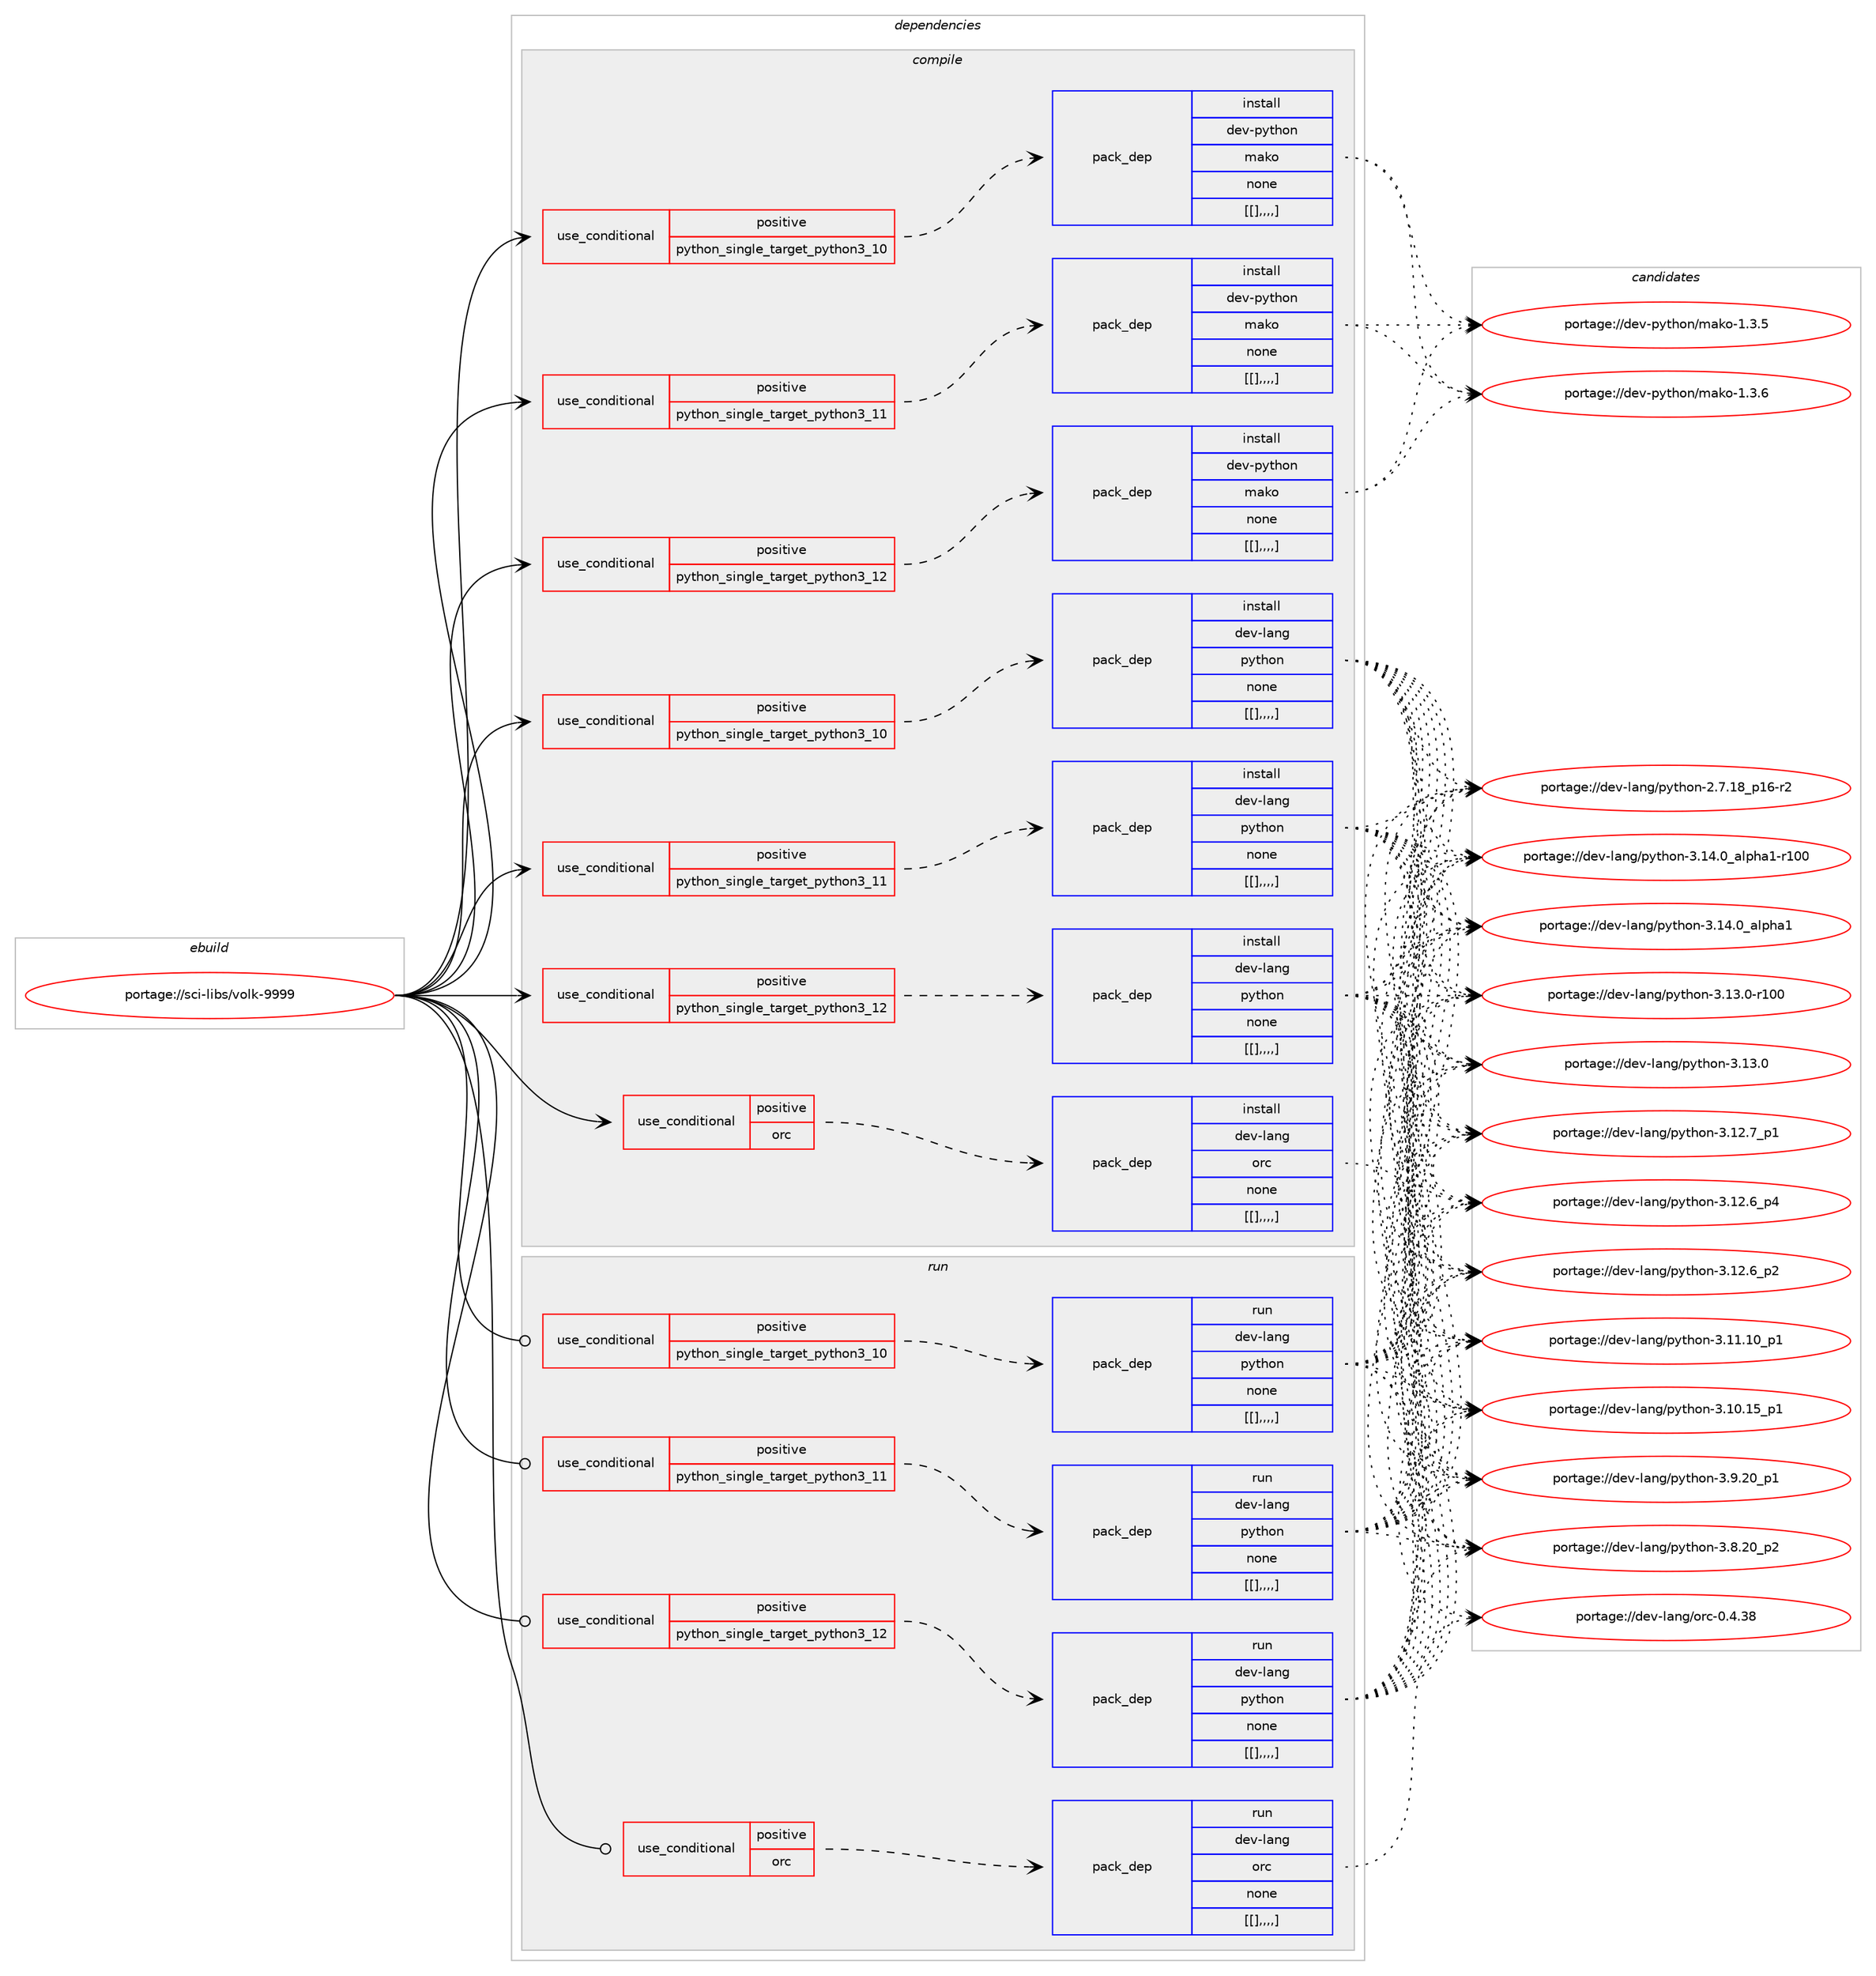 digraph prolog {

# *************
# Graph options
# *************

newrank=true;
concentrate=true;
compound=true;
graph [rankdir=LR,fontname=Helvetica,fontsize=10,ranksep=1.5];#, ranksep=2.5, nodesep=0.2];
edge  [arrowhead=vee];
node  [fontname=Helvetica,fontsize=10];

# **********
# The ebuild
# **********

subgraph cluster_leftcol {
color=gray;
label=<<i>ebuild</i>>;
id [label="portage://sci-libs/volk-9999", color=red, width=4, href="../sci-libs/volk-9999.svg"];
}

# ****************
# The dependencies
# ****************

subgraph cluster_midcol {
color=gray;
label=<<i>dependencies</i>>;
subgraph cluster_compile {
fillcolor="#eeeeee";
style=filled;
label=<<i>compile</i>>;
subgraph cond113931 {
dependency428782 [label=<<TABLE BORDER="0" CELLBORDER="1" CELLSPACING="0" CELLPADDING="4"><TR><TD ROWSPAN="3" CELLPADDING="10">use_conditional</TD></TR><TR><TD>positive</TD></TR><TR><TD>orc</TD></TR></TABLE>>, shape=none, color=red];
subgraph pack311707 {
dependency428798 [label=<<TABLE BORDER="0" CELLBORDER="1" CELLSPACING="0" CELLPADDING="4" WIDTH="220"><TR><TD ROWSPAN="6" CELLPADDING="30">pack_dep</TD></TR><TR><TD WIDTH="110">install</TD></TR><TR><TD>dev-lang</TD></TR><TR><TD>orc</TD></TR><TR><TD>none</TD></TR><TR><TD>[[],,,,]</TD></TR></TABLE>>, shape=none, color=blue];
}
dependency428782:e -> dependency428798:w [weight=20,style="dashed",arrowhead="vee"];
}
id:e -> dependency428782:w [weight=20,style="solid",arrowhead="vee"];
subgraph cond113955 {
dependency428801 [label=<<TABLE BORDER="0" CELLBORDER="1" CELLSPACING="0" CELLPADDING="4"><TR><TD ROWSPAN="3" CELLPADDING="10">use_conditional</TD></TR><TR><TD>positive</TD></TR><TR><TD>python_single_target_python3_10</TD></TR></TABLE>>, shape=none, color=red];
subgraph pack311712 {
dependency428821 [label=<<TABLE BORDER="0" CELLBORDER="1" CELLSPACING="0" CELLPADDING="4" WIDTH="220"><TR><TD ROWSPAN="6" CELLPADDING="30">pack_dep</TD></TR><TR><TD WIDTH="110">install</TD></TR><TR><TD>dev-lang</TD></TR><TR><TD>python</TD></TR><TR><TD>none</TD></TR><TR><TD>[[],,,,]</TD></TR></TABLE>>, shape=none, color=blue];
}
dependency428801:e -> dependency428821:w [weight=20,style="dashed",arrowhead="vee"];
}
id:e -> dependency428801:w [weight=20,style="solid",arrowhead="vee"];
subgraph cond113962 {
dependency428841 [label=<<TABLE BORDER="0" CELLBORDER="1" CELLSPACING="0" CELLPADDING="4"><TR><TD ROWSPAN="3" CELLPADDING="10">use_conditional</TD></TR><TR><TD>positive</TD></TR><TR><TD>python_single_target_python3_10</TD></TR></TABLE>>, shape=none, color=red];
subgraph pack311735 {
dependency428889 [label=<<TABLE BORDER="0" CELLBORDER="1" CELLSPACING="0" CELLPADDING="4" WIDTH="220"><TR><TD ROWSPAN="6" CELLPADDING="30">pack_dep</TD></TR><TR><TD WIDTH="110">install</TD></TR><TR><TD>dev-python</TD></TR><TR><TD>mako</TD></TR><TR><TD>none</TD></TR><TR><TD>[[],,,,]</TD></TR></TABLE>>, shape=none, color=blue];
}
dependency428841:e -> dependency428889:w [weight=20,style="dashed",arrowhead="vee"];
}
id:e -> dependency428841:w [weight=20,style="solid",arrowhead="vee"];
subgraph cond113985 {
dependency428911 [label=<<TABLE BORDER="0" CELLBORDER="1" CELLSPACING="0" CELLPADDING="4"><TR><TD ROWSPAN="3" CELLPADDING="10">use_conditional</TD></TR><TR><TD>positive</TD></TR><TR><TD>python_single_target_python3_11</TD></TR></TABLE>>, shape=none, color=red];
subgraph pack311787 {
dependency428913 [label=<<TABLE BORDER="0" CELLBORDER="1" CELLSPACING="0" CELLPADDING="4" WIDTH="220"><TR><TD ROWSPAN="6" CELLPADDING="30">pack_dep</TD></TR><TR><TD WIDTH="110">install</TD></TR><TR><TD>dev-lang</TD></TR><TR><TD>python</TD></TR><TR><TD>none</TD></TR><TR><TD>[[],,,,]</TD></TR></TABLE>>, shape=none, color=blue];
}
dependency428911:e -> dependency428913:w [weight=20,style="dashed",arrowhead="vee"];
}
id:e -> dependency428911:w [weight=20,style="solid",arrowhead="vee"];
subgraph cond113990 {
dependency428941 [label=<<TABLE BORDER="0" CELLBORDER="1" CELLSPACING="0" CELLPADDING="4"><TR><TD ROWSPAN="3" CELLPADDING="10">use_conditional</TD></TR><TR><TD>positive</TD></TR><TR><TD>python_single_target_python3_11</TD></TR></TABLE>>, shape=none, color=red];
subgraph pack311805 {
dependency428955 [label=<<TABLE BORDER="0" CELLBORDER="1" CELLSPACING="0" CELLPADDING="4" WIDTH="220"><TR><TD ROWSPAN="6" CELLPADDING="30">pack_dep</TD></TR><TR><TD WIDTH="110">install</TD></TR><TR><TD>dev-python</TD></TR><TR><TD>mako</TD></TR><TR><TD>none</TD></TR><TR><TD>[[],,,,]</TD></TR></TABLE>>, shape=none, color=blue];
}
dependency428941:e -> dependency428955:w [weight=20,style="dashed",arrowhead="vee"];
}
id:e -> dependency428941:w [weight=20,style="solid",arrowhead="vee"];
subgraph cond114009 {
dependency428959 [label=<<TABLE BORDER="0" CELLBORDER="1" CELLSPACING="0" CELLPADDING="4"><TR><TD ROWSPAN="3" CELLPADDING="10">use_conditional</TD></TR><TR><TD>positive</TD></TR><TR><TD>python_single_target_python3_12</TD></TR></TABLE>>, shape=none, color=red];
subgraph pack311818 {
dependency428980 [label=<<TABLE BORDER="0" CELLBORDER="1" CELLSPACING="0" CELLPADDING="4" WIDTH="220"><TR><TD ROWSPAN="6" CELLPADDING="30">pack_dep</TD></TR><TR><TD WIDTH="110">install</TD></TR><TR><TD>dev-lang</TD></TR><TR><TD>python</TD></TR><TR><TD>none</TD></TR><TR><TD>[[],,,,]</TD></TR></TABLE>>, shape=none, color=blue];
}
dependency428959:e -> dependency428980:w [weight=20,style="dashed",arrowhead="vee"];
}
id:e -> dependency428959:w [weight=20,style="solid",arrowhead="vee"];
subgraph cond114027 {
dependency429031 [label=<<TABLE BORDER="0" CELLBORDER="1" CELLSPACING="0" CELLPADDING="4"><TR><TD ROWSPAN="3" CELLPADDING="10">use_conditional</TD></TR><TR><TD>positive</TD></TR><TR><TD>python_single_target_python3_12</TD></TR></TABLE>>, shape=none, color=red];
subgraph pack311861 {
dependency429032 [label=<<TABLE BORDER="0" CELLBORDER="1" CELLSPACING="0" CELLPADDING="4" WIDTH="220"><TR><TD ROWSPAN="6" CELLPADDING="30">pack_dep</TD></TR><TR><TD WIDTH="110">install</TD></TR><TR><TD>dev-python</TD></TR><TR><TD>mako</TD></TR><TR><TD>none</TD></TR><TR><TD>[[],,,,]</TD></TR></TABLE>>, shape=none, color=blue];
}
dependency429031:e -> dependency429032:w [weight=20,style="dashed",arrowhead="vee"];
}
id:e -> dependency429031:w [weight=20,style="solid",arrowhead="vee"];
}
subgraph cluster_compileandrun {
fillcolor="#eeeeee";
style=filled;
label=<<i>compile and run</i>>;
}
subgraph cluster_run {
fillcolor="#eeeeee";
style=filled;
label=<<i>run</i>>;
subgraph cond114029 {
dependency429035 [label=<<TABLE BORDER="0" CELLBORDER="1" CELLSPACING="0" CELLPADDING="4"><TR><TD ROWSPAN="3" CELLPADDING="10">use_conditional</TD></TR><TR><TD>positive</TD></TR><TR><TD>orc</TD></TR></TABLE>>, shape=none, color=red];
subgraph pack311864 {
dependency429049 [label=<<TABLE BORDER="0" CELLBORDER="1" CELLSPACING="0" CELLPADDING="4" WIDTH="220"><TR><TD ROWSPAN="6" CELLPADDING="30">pack_dep</TD></TR><TR><TD WIDTH="110">run</TD></TR><TR><TD>dev-lang</TD></TR><TR><TD>orc</TD></TR><TR><TD>none</TD></TR><TR><TD>[[],,,,]</TD></TR></TABLE>>, shape=none, color=blue];
}
dependency429035:e -> dependency429049:w [weight=20,style="dashed",arrowhead="vee"];
}
id:e -> dependency429035:w [weight=20,style="solid",arrowhead="odot"];
subgraph cond114049 {
dependency429108 [label=<<TABLE BORDER="0" CELLBORDER="1" CELLSPACING="0" CELLPADDING="4"><TR><TD ROWSPAN="3" CELLPADDING="10">use_conditional</TD></TR><TR><TD>positive</TD></TR><TR><TD>python_single_target_python3_10</TD></TR></TABLE>>, shape=none, color=red];
subgraph pack311930 {
dependency429139 [label=<<TABLE BORDER="0" CELLBORDER="1" CELLSPACING="0" CELLPADDING="4" WIDTH="220"><TR><TD ROWSPAN="6" CELLPADDING="30">pack_dep</TD></TR><TR><TD WIDTH="110">run</TD></TR><TR><TD>dev-lang</TD></TR><TR><TD>python</TD></TR><TR><TD>none</TD></TR><TR><TD>[[],,,,]</TD></TR></TABLE>>, shape=none, color=blue];
}
dependency429108:e -> dependency429139:w [weight=20,style="dashed",arrowhead="vee"];
}
id:e -> dependency429108:w [weight=20,style="solid",arrowhead="odot"];
subgraph cond114073 {
dependency429159 [label=<<TABLE BORDER="0" CELLBORDER="1" CELLSPACING="0" CELLPADDING="4"><TR><TD ROWSPAN="3" CELLPADDING="10">use_conditional</TD></TR><TR><TD>positive</TD></TR><TR><TD>python_single_target_python3_11</TD></TR></TABLE>>, shape=none, color=red];
subgraph pack311979 {
dependency429227 [label=<<TABLE BORDER="0" CELLBORDER="1" CELLSPACING="0" CELLPADDING="4" WIDTH="220"><TR><TD ROWSPAN="6" CELLPADDING="30">pack_dep</TD></TR><TR><TD WIDTH="110">run</TD></TR><TR><TD>dev-lang</TD></TR><TR><TD>python</TD></TR><TR><TD>none</TD></TR><TR><TD>[[],,,,]</TD></TR></TABLE>>, shape=none, color=blue];
}
dependency429159:e -> dependency429227:w [weight=20,style="dashed",arrowhead="vee"];
}
id:e -> dependency429159:w [weight=20,style="solid",arrowhead="odot"];
subgraph cond114094 {
dependency429247 [label=<<TABLE BORDER="0" CELLBORDER="1" CELLSPACING="0" CELLPADDING="4"><TR><TD ROWSPAN="3" CELLPADDING="10">use_conditional</TD></TR><TR><TD>positive</TD></TR><TR><TD>python_single_target_python3_12</TD></TR></TABLE>>, shape=none, color=red];
subgraph pack312005 {
dependency429250 [label=<<TABLE BORDER="0" CELLBORDER="1" CELLSPACING="0" CELLPADDING="4" WIDTH="220"><TR><TD ROWSPAN="6" CELLPADDING="30">pack_dep</TD></TR><TR><TD WIDTH="110">run</TD></TR><TR><TD>dev-lang</TD></TR><TR><TD>python</TD></TR><TR><TD>none</TD></TR><TR><TD>[[],,,,]</TD></TR></TABLE>>, shape=none, color=blue];
}
dependency429247:e -> dependency429250:w [weight=20,style="dashed",arrowhead="vee"];
}
id:e -> dependency429247:w [weight=20,style="solid",arrowhead="odot"];
}
}

# **************
# The candidates
# **************

subgraph cluster_choices {
rank=same;
color=gray;
label=<<i>candidates</i>>;

subgraph choice310635 {
color=black;
nodesep=1;
choice1001011184510897110103471111149945484652465156 [label="portage://dev-lang/orc-0.4.38", color=red, width=4,href="../dev-lang/orc-0.4.38.svg"];
dependency428798:e -> choice1001011184510897110103471111149945484652465156:w [style=dotted,weight="100"];
}
subgraph choice310638 {
color=black;
nodesep=1;
choice100101118451089711010347112121116104111110455146495246489597108112104974945114494848 [label="portage://dev-lang/python-3.14.0_alpha1-r100", color=red, width=4,href="../dev-lang/python-3.14.0_alpha1-r100.svg"];
choice1001011184510897110103471121211161041111104551464952464895971081121049749 [label="portage://dev-lang/python-3.14.0_alpha1", color=red, width=4,href="../dev-lang/python-3.14.0_alpha1.svg"];
choice1001011184510897110103471121211161041111104551464951464845114494848 [label="portage://dev-lang/python-3.13.0-r100", color=red, width=4,href="../dev-lang/python-3.13.0-r100.svg"];
choice10010111845108971101034711212111610411111045514649514648 [label="portage://dev-lang/python-3.13.0", color=red, width=4,href="../dev-lang/python-3.13.0.svg"];
choice100101118451089711010347112121116104111110455146495046559511249 [label="portage://dev-lang/python-3.12.7_p1", color=red, width=4,href="../dev-lang/python-3.12.7_p1.svg"];
choice100101118451089711010347112121116104111110455146495046549511252 [label="portage://dev-lang/python-3.12.6_p4", color=red, width=4,href="../dev-lang/python-3.12.6_p4.svg"];
choice100101118451089711010347112121116104111110455146495046549511250 [label="portage://dev-lang/python-3.12.6_p2", color=red, width=4,href="../dev-lang/python-3.12.6_p2.svg"];
choice10010111845108971101034711212111610411111045514649494649489511249 [label="portage://dev-lang/python-3.11.10_p1", color=red, width=4,href="../dev-lang/python-3.11.10_p1.svg"];
choice10010111845108971101034711212111610411111045514649484649539511249 [label="portage://dev-lang/python-3.10.15_p1", color=red, width=4,href="../dev-lang/python-3.10.15_p1.svg"];
choice100101118451089711010347112121116104111110455146574650489511249 [label="portage://dev-lang/python-3.9.20_p1", color=red, width=4,href="../dev-lang/python-3.9.20_p1.svg"];
choice100101118451089711010347112121116104111110455146564650489511250 [label="portage://dev-lang/python-3.8.20_p2", color=red, width=4,href="../dev-lang/python-3.8.20_p2.svg"];
choice100101118451089711010347112121116104111110455046554649569511249544511450 [label="portage://dev-lang/python-2.7.18_p16-r2", color=red, width=4,href="../dev-lang/python-2.7.18_p16-r2.svg"];
dependency428821:e -> choice100101118451089711010347112121116104111110455146495246489597108112104974945114494848:w [style=dotted,weight="100"];
dependency428821:e -> choice1001011184510897110103471121211161041111104551464952464895971081121049749:w [style=dotted,weight="100"];
dependency428821:e -> choice1001011184510897110103471121211161041111104551464951464845114494848:w [style=dotted,weight="100"];
dependency428821:e -> choice10010111845108971101034711212111610411111045514649514648:w [style=dotted,weight="100"];
dependency428821:e -> choice100101118451089711010347112121116104111110455146495046559511249:w [style=dotted,weight="100"];
dependency428821:e -> choice100101118451089711010347112121116104111110455146495046549511252:w [style=dotted,weight="100"];
dependency428821:e -> choice100101118451089711010347112121116104111110455146495046549511250:w [style=dotted,weight="100"];
dependency428821:e -> choice10010111845108971101034711212111610411111045514649494649489511249:w [style=dotted,weight="100"];
dependency428821:e -> choice10010111845108971101034711212111610411111045514649484649539511249:w [style=dotted,weight="100"];
dependency428821:e -> choice100101118451089711010347112121116104111110455146574650489511249:w [style=dotted,weight="100"];
dependency428821:e -> choice100101118451089711010347112121116104111110455146564650489511250:w [style=dotted,weight="100"];
dependency428821:e -> choice100101118451089711010347112121116104111110455046554649569511249544511450:w [style=dotted,weight="100"];
}
subgraph choice310665 {
color=black;
nodesep=1;
choice100101118451121211161041111104710997107111454946514654 [label="portage://dev-python/mako-1.3.6", color=red, width=4,href="../dev-python/mako-1.3.6.svg"];
choice100101118451121211161041111104710997107111454946514653 [label="portage://dev-python/mako-1.3.5", color=red, width=4,href="../dev-python/mako-1.3.5.svg"];
dependency428889:e -> choice100101118451121211161041111104710997107111454946514654:w [style=dotted,weight="100"];
dependency428889:e -> choice100101118451121211161041111104710997107111454946514653:w [style=dotted,weight="100"];
}
subgraph choice310691 {
color=black;
nodesep=1;
choice100101118451089711010347112121116104111110455146495246489597108112104974945114494848 [label="portage://dev-lang/python-3.14.0_alpha1-r100", color=red, width=4,href="../dev-lang/python-3.14.0_alpha1-r100.svg"];
choice1001011184510897110103471121211161041111104551464952464895971081121049749 [label="portage://dev-lang/python-3.14.0_alpha1", color=red, width=4,href="../dev-lang/python-3.14.0_alpha1.svg"];
choice1001011184510897110103471121211161041111104551464951464845114494848 [label="portage://dev-lang/python-3.13.0-r100", color=red, width=4,href="../dev-lang/python-3.13.0-r100.svg"];
choice10010111845108971101034711212111610411111045514649514648 [label="portage://dev-lang/python-3.13.0", color=red, width=4,href="../dev-lang/python-3.13.0.svg"];
choice100101118451089711010347112121116104111110455146495046559511249 [label="portage://dev-lang/python-3.12.7_p1", color=red, width=4,href="../dev-lang/python-3.12.7_p1.svg"];
choice100101118451089711010347112121116104111110455146495046549511252 [label="portage://dev-lang/python-3.12.6_p4", color=red, width=4,href="../dev-lang/python-3.12.6_p4.svg"];
choice100101118451089711010347112121116104111110455146495046549511250 [label="portage://dev-lang/python-3.12.6_p2", color=red, width=4,href="../dev-lang/python-3.12.6_p2.svg"];
choice10010111845108971101034711212111610411111045514649494649489511249 [label="portage://dev-lang/python-3.11.10_p1", color=red, width=4,href="../dev-lang/python-3.11.10_p1.svg"];
choice10010111845108971101034711212111610411111045514649484649539511249 [label="portage://dev-lang/python-3.10.15_p1", color=red, width=4,href="../dev-lang/python-3.10.15_p1.svg"];
choice100101118451089711010347112121116104111110455146574650489511249 [label="portage://dev-lang/python-3.9.20_p1", color=red, width=4,href="../dev-lang/python-3.9.20_p1.svg"];
choice100101118451089711010347112121116104111110455146564650489511250 [label="portage://dev-lang/python-3.8.20_p2", color=red, width=4,href="../dev-lang/python-3.8.20_p2.svg"];
choice100101118451089711010347112121116104111110455046554649569511249544511450 [label="portage://dev-lang/python-2.7.18_p16-r2", color=red, width=4,href="../dev-lang/python-2.7.18_p16-r2.svg"];
dependency428913:e -> choice100101118451089711010347112121116104111110455146495246489597108112104974945114494848:w [style=dotted,weight="100"];
dependency428913:e -> choice1001011184510897110103471121211161041111104551464952464895971081121049749:w [style=dotted,weight="100"];
dependency428913:e -> choice1001011184510897110103471121211161041111104551464951464845114494848:w [style=dotted,weight="100"];
dependency428913:e -> choice10010111845108971101034711212111610411111045514649514648:w [style=dotted,weight="100"];
dependency428913:e -> choice100101118451089711010347112121116104111110455146495046559511249:w [style=dotted,weight="100"];
dependency428913:e -> choice100101118451089711010347112121116104111110455146495046549511252:w [style=dotted,weight="100"];
dependency428913:e -> choice100101118451089711010347112121116104111110455146495046549511250:w [style=dotted,weight="100"];
dependency428913:e -> choice10010111845108971101034711212111610411111045514649494649489511249:w [style=dotted,weight="100"];
dependency428913:e -> choice10010111845108971101034711212111610411111045514649484649539511249:w [style=dotted,weight="100"];
dependency428913:e -> choice100101118451089711010347112121116104111110455146574650489511249:w [style=dotted,weight="100"];
dependency428913:e -> choice100101118451089711010347112121116104111110455146564650489511250:w [style=dotted,weight="100"];
dependency428913:e -> choice100101118451089711010347112121116104111110455046554649569511249544511450:w [style=dotted,weight="100"];
}
subgraph choice310715 {
color=black;
nodesep=1;
choice100101118451121211161041111104710997107111454946514654 [label="portage://dev-python/mako-1.3.6", color=red, width=4,href="../dev-python/mako-1.3.6.svg"];
choice100101118451121211161041111104710997107111454946514653 [label="portage://dev-python/mako-1.3.5", color=red, width=4,href="../dev-python/mako-1.3.5.svg"];
dependency428955:e -> choice100101118451121211161041111104710997107111454946514654:w [style=dotted,weight="100"];
dependency428955:e -> choice100101118451121211161041111104710997107111454946514653:w [style=dotted,weight="100"];
}
subgraph choice310722 {
color=black;
nodesep=1;
choice100101118451089711010347112121116104111110455146495246489597108112104974945114494848 [label="portage://dev-lang/python-3.14.0_alpha1-r100", color=red, width=4,href="../dev-lang/python-3.14.0_alpha1-r100.svg"];
choice1001011184510897110103471121211161041111104551464952464895971081121049749 [label="portage://dev-lang/python-3.14.0_alpha1", color=red, width=4,href="../dev-lang/python-3.14.0_alpha1.svg"];
choice1001011184510897110103471121211161041111104551464951464845114494848 [label="portage://dev-lang/python-3.13.0-r100", color=red, width=4,href="../dev-lang/python-3.13.0-r100.svg"];
choice10010111845108971101034711212111610411111045514649514648 [label="portage://dev-lang/python-3.13.0", color=red, width=4,href="../dev-lang/python-3.13.0.svg"];
choice100101118451089711010347112121116104111110455146495046559511249 [label="portage://dev-lang/python-3.12.7_p1", color=red, width=4,href="../dev-lang/python-3.12.7_p1.svg"];
choice100101118451089711010347112121116104111110455146495046549511252 [label="portage://dev-lang/python-3.12.6_p4", color=red, width=4,href="../dev-lang/python-3.12.6_p4.svg"];
choice100101118451089711010347112121116104111110455146495046549511250 [label="portage://dev-lang/python-3.12.6_p2", color=red, width=4,href="../dev-lang/python-3.12.6_p2.svg"];
choice10010111845108971101034711212111610411111045514649494649489511249 [label="portage://dev-lang/python-3.11.10_p1", color=red, width=4,href="../dev-lang/python-3.11.10_p1.svg"];
choice10010111845108971101034711212111610411111045514649484649539511249 [label="portage://dev-lang/python-3.10.15_p1", color=red, width=4,href="../dev-lang/python-3.10.15_p1.svg"];
choice100101118451089711010347112121116104111110455146574650489511249 [label="portage://dev-lang/python-3.9.20_p1", color=red, width=4,href="../dev-lang/python-3.9.20_p1.svg"];
choice100101118451089711010347112121116104111110455146564650489511250 [label="portage://dev-lang/python-3.8.20_p2", color=red, width=4,href="../dev-lang/python-3.8.20_p2.svg"];
choice100101118451089711010347112121116104111110455046554649569511249544511450 [label="portage://dev-lang/python-2.7.18_p16-r2", color=red, width=4,href="../dev-lang/python-2.7.18_p16-r2.svg"];
dependency428980:e -> choice100101118451089711010347112121116104111110455146495246489597108112104974945114494848:w [style=dotted,weight="100"];
dependency428980:e -> choice1001011184510897110103471121211161041111104551464952464895971081121049749:w [style=dotted,weight="100"];
dependency428980:e -> choice1001011184510897110103471121211161041111104551464951464845114494848:w [style=dotted,weight="100"];
dependency428980:e -> choice10010111845108971101034711212111610411111045514649514648:w [style=dotted,weight="100"];
dependency428980:e -> choice100101118451089711010347112121116104111110455146495046559511249:w [style=dotted,weight="100"];
dependency428980:e -> choice100101118451089711010347112121116104111110455146495046549511252:w [style=dotted,weight="100"];
dependency428980:e -> choice100101118451089711010347112121116104111110455146495046549511250:w [style=dotted,weight="100"];
dependency428980:e -> choice10010111845108971101034711212111610411111045514649494649489511249:w [style=dotted,weight="100"];
dependency428980:e -> choice10010111845108971101034711212111610411111045514649484649539511249:w [style=dotted,weight="100"];
dependency428980:e -> choice100101118451089711010347112121116104111110455146574650489511249:w [style=dotted,weight="100"];
dependency428980:e -> choice100101118451089711010347112121116104111110455146564650489511250:w [style=dotted,weight="100"];
dependency428980:e -> choice100101118451089711010347112121116104111110455046554649569511249544511450:w [style=dotted,weight="100"];
}
subgraph choice310798 {
color=black;
nodesep=1;
choice100101118451121211161041111104710997107111454946514654 [label="portage://dev-python/mako-1.3.6", color=red, width=4,href="../dev-python/mako-1.3.6.svg"];
choice100101118451121211161041111104710997107111454946514653 [label="portage://dev-python/mako-1.3.5", color=red, width=4,href="../dev-python/mako-1.3.5.svg"];
dependency429032:e -> choice100101118451121211161041111104710997107111454946514654:w [style=dotted,weight="100"];
dependency429032:e -> choice100101118451121211161041111104710997107111454946514653:w [style=dotted,weight="100"];
}
subgraph choice310803 {
color=black;
nodesep=1;
choice1001011184510897110103471111149945484652465156 [label="portage://dev-lang/orc-0.4.38", color=red, width=4,href="../dev-lang/orc-0.4.38.svg"];
dependency429049:e -> choice1001011184510897110103471111149945484652465156:w [style=dotted,weight="100"];
}
subgraph choice310837 {
color=black;
nodesep=1;
choice100101118451089711010347112121116104111110455146495246489597108112104974945114494848 [label="portage://dev-lang/python-3.14.0_alpha1-r100", color=red, width=4,href="../dev-lang/python-3.14.0_alpha1-r100.svg"];
choice1001011184510897110103471121211161041111104551464952464895971081121049749 [label="portage://dev-lang/python-3.14.0_alpha1", color=red, width=4,href="../dev-lang/python-3.14.0_alpha1.svg"];
choice1001011184510897110103471121211161041111104551464951464845114494848 [label="portage://dev-lang/python-3.13.0-r100", color=red, width=4,href="../dev-lang/python-3.13.0-r100.svg"];
choice10010111845108971101034711212111610411111045514649514648 [label="portage://dev-lang/python-3.13.0", color=red, width=4,href="../dev-lang/python-3.13.0.svg"];
choice100101118451089711010347112121116104111110455146495046559511249 [label="portage://dev-lang/python-3.12.7_p1", color=red, width=4,href="../dev-lang/python-3.12.7_p1.svg"];
choice100101118451089711010347112121116104111110455146495046549511252 [label="portage://dev-lang/python-3.12.6_p4", color=red, width=4,href="../dev-lang/python-3.12.6_p4.svg"];
choice100101118451089711010347112121116104111110455146495046549511250 [label="portage://dev-lang/python-3.12.6_p2", color=red, width=4,href="../dev-lang/python-3.12.6_p2.svg"];
choice10010111845108971101034711212111610411111045514649494649489511249 [label="portage://dev-lang/python-3.11.10_p1", color=red, width=4,href="../dev-lang/python-3.11.10_p1.svg"];
choice10010111845108971101034711212111610411111045514649484649539511249 [label="portage://dev-lang/python-3.10.15_p1", color=red, width=4,href="../dev-lang/python-3.10.15_p1.svg"];
choice100101118451089711010347112121116104111110455146574650489511249 [label="portage://dev-lang/python-3.9.20_p1", color=red, width=4,href="../dev-lang/python-3.9.20_p1.svg"];
choice100101118451089711010347112121116104111110455146564650489511250 [label="portage://dev-lang/python-3.8.20_p2", color=red, width=4,href="../dev-lang/python-3.8.20_p2.svg"];
choice100101118451089711010347112121116104111110455046554649569511249544511450 [label="portage://dev-lang/python-2.7.18_p16-r2", color=red, width=4,href="../dev-lang/python-2.7.18_p16-r2.svg"];
dependency429139:e -> choice100101118451089711010347112121116104111110455146495246489597108112104974945114494848:w [style=dotted,weight="100"];
dependency429139:e -> choice1001011184510897110103471121211161041111104551464952464895971081121049749:w [style=dotted,weight="100"];
dependency429139:e -> choice1001011184510897110103471121211161041111104551464951464845114494848:w [style=dotted,weight="100"];
dependency429139:e -> choice10010111845108971101034711212111610411111045514649514648:w [style=dotted,weight="100"];
dependency429139:e -> choice100101118451089711010347112121116104111110455146495046559511249:w [style=dotted,weight="100"];
dependency429139:e -> choice100101118451089711010347112121116104111110455146495046549511252:w [style=dotted,weight="100"];
dependency429139:e -> choice100101118451089711010347112121116104111110455146495046549511250:w [style=dotted,weight="100"];
dependency429139:e -> choice10010111845108971101034711212111610411111045514649494649489511249:w [style=dotted,weight="100"];
dependency429139:e -> choice10010111845108971101034711212111610411111045514649484649539511249:w [style=dotted,weight="100"];
dependency429139:e -> choice100101118451089711010347112121116104111110455146574650489511249:w [style=dotted,weight="100"];
dependency429139:e -> choice100101118451089711010347112121116104111110455146564650489511250:w [style=dotted,weight="100"];
dependency429139:e -> choice100101118451089711010347112121116104111110455046554649569511249544511450:w [style=dotted,weight="100"];
}
subgraph choice310903 {
color=black;
nodesep=1;
choice100101118451089711010347112121116104111110455146495246489597108112104974945114494848 [label="portage://dev-lang/python-3.14.0_alpha1-r100", color=red, width=4,href="../dev-lang/python-3.14.0_alpha1-r100.svg"];
choice1001011184510897110103471121211161041111104551464952464895971081121049749 [label="portage://dev-lang/python-3.14.0_alpha1", color=red, width=4,href="../dev-lang/python-3.14.0_alpha1.svg"];
choice1001011184510897110103471121211161041111104551464951464845114494848 [label="portage://dev-lang/python-3.13.0-r100", color=red, width=4,href="../dev-lang/python-3.13.0-r100.svg"];
choice10010111845108971101034711212111610411111045514649514648 [label="portage://dev-lang/python-3.13.0", color=red, width=4,href="../dev-lang/python-3.13.0.svg"];
choice100101118451089711010347112121116104111110455146495046559511249 [label="portage://dev-lang/python-3.12.7_p1", color=red, width=4,href="../dev-lang/python-3.12.7_p1.svg"];
choice100101118451089711010347112121116104111110455146495046549511252 [label="portage://dev-lang/python-3.12.6_p4", color=red, width=4,href="../dev-lang/python-3.12.6_p4.svg"];
choice100101118451089711010347112121116104111110455146495046549511250 [label="portage://dev-lang/python-3.12.6_p2", color=red, width=4,href="../dev-lang/python-3.12.6_p2.svg"];
choice10010111845108971101034711212111610411111045514649494649489511249 [label="portage://dev-lang/python-3.11.10_p1", color=red, width=4,href="../dev-lang/python-3.11.10_p1.svg"];
choice10010111845108971101034711212111610411111045514649484649539511249 [label="portage://dev-lang/python-3.10.15_p1", color=red, width=4,href="../dev-lang/python-3.10.15_p1.svg"];
choice100101118451089711010347112121116104111110455146574650489511249 [label="portage://dev-lang/python-3.9.20_p1", color=red, width=4,href="../dev-lang/python-3.9.20_p1.svg"];
choice100101118451089711010347112121116104111110455146564650489511250 [label="portage://dev-lang/python-3.8.20_p2", color=red, width=4,href="../dev-lang/python-3.8.20_p2.svg"];
choice100101118451089711010347112121116104111110455046554649569511249544511450 [label="portage://dev-lang/python-2.7.18_p16-r2", color=red, width=4,href="../dev-lang/python-2.7.18_p16-r2.svg"];
dependency429227:e -> choice100101118451089711010347112121116104111110455146495246489597108112104974945114494848:w [style=dotted,weight="100"];
dependency429227:e -> choice1001011184510897110103471121211161041111104551464952464895971081121049749:w [style=dotted,weight="100"];
dependency429227:e -> choice1001011184510897110103471121211161041111104551464951464845114494848:w [style=dotted,weight="100"];
dependency429227:e -> choice10010111845108971101034711212111610411111045514649514648:w [style=dotted,weight="100"];
dependency429227:e -> choice100101118451089711010347112121116104111110455146495046559511249:w [style=dotted,weight="100"];
dependency429227:e -> choice100101118451089711010347112121116104111110455146495046549511252:w [style=dotted,weight="100"];
dependency429227:e -> choice100101118451089711010347112121116104111110455146495046549511250:w [style=dotted,weight="100"];
dependency429227:e -> choice10010111845108971101034711212111610411111045514649494649489511249:w [style=dotted,weight="100"];
dependency429227:e -> choice10010111845108971101034711212111610411111045514649484649539511249:w [style=dotted,weight="100"];
dependency429227:e -> choice100101118451089711010347112121116104111110455146574650489511249:w [style=dotted,weight="100"];
dependency429227:e -> choice100101118451089711010347112121116104111110455146564650489511250:w [style=dotted,weight="100"];
dependency429227:e -> choice100101118451089711010347112121116104111110455046554649569511249544511450:w [style=dotted,weight="100"];
}
subgraph choice310925 {
color=black;
nodesep=1;
choice100101118451089711010347112121116104111110455146495246489597108112104974945114494848 [label="portage://dev-lang/python-3.14.0_alpha1-r100", color=red, width=4,href="../dev-lang/python-3.14.0_alpha1-r100.svg"];
choice1001011184510897110103471121211161041111104551464952464895971081121049749 [label="portage://dev-lang/python-3.14.0_alpha1", color=red, width=4,href="../dev-lang/python-3.14.0_alpha1.svg"];
choice1001011184510897110103471121211161041111104551464951464845114494848 [label="portage://dev-lang/python-3.13.0-r100", color=red, width=4,href="../dev-lang/python-3.13.0-r100.svg"];
choice10010111845108971101034711212111610411111045514649514648 [label="portage://dev-lang/python-3.13.0", color=red, width=4,href="../dev-lang/python-3.13.0.svg"];
choice100101118451089711010347112121116104111110455146495046559511249 [label="portage://dev-lang/python-3.12.7_p1", color=red, width=4,href="../dev-lang/python-3.12.7_p1.svg"];
choice100101118451089711010347112121116104111110455146495046549511252 [label="portage://dev-lang/python-3.12.6_p4", color=red, width=4,href="../dev-lang/python-3.12.6_p4.svg"];
choice100101118451089711010347112121116104111110455146495046549511250 [label="portage://dev-lang/python-3.12.6_p2", color=red, width=4,href="../dev-lang/python-3.12.6_p2.svg"];
choice10010111845108971101034711212111610411111045514649494649489511249 [label="portage://dev-lang/python-3.11.10_p1", color=red, width=4,href="../dev-lang/python-3.11.10_p1.svg"];
choice10010111845108971101034711212111610411111045514649484649539511249 [label="portage://dev-lang/python-3.10.15_p1", color=red, width=4,href="../dev-lang/python-3.10.15_p1.svg"];
choice100101118451089711010347112121116104111110455146574650489511249 [label="portage://dev-lang/python-3.9.20_p1", color=red, width=4,href="../dev-lang/python-3.9.20_p1.svg"];
choice100101118451089711010347112121116104111110455146564650489511250 [label="portage://dev-lang/python-3.8.20_p2", color=red, width=4,href="../dev-lang/python-3.8.20_p2.svg"];
choice100101118451089711010347112121116104111110455046554649569511249544511450 [label="portage://dev-lang/python-2.7.18_p16-r2", color=red, width=4,href="../dev-lang/python-2.7.18_p16-r2.svg"];
dependency429250:e -> choice100101118451089711010347112121116104111110455146495246489597108112104974945114494848:w [style=dotted,weight="100"];
dependency429250:e -> choice1001011184510897110103471121211161041111104551464952464895971081121049749:w [style=dotted,weight="100"];
dependency429250:e -> choice1001011184510897110103471121211161041111104551464951464845114494848:w [style=dotted,weight="100"];
dependency429250:e -> choice10010111845108971101034711212111610411111045514649514648:w [style=dotted,weight="100"];
dependency429250:e -> choice100101118451089711010347112121116104111110455146495046559511249:w [style=dotted,weight="100"];
dependency429250:e -> choice100101118451089711010347112121116104111110455146495046549511252:w [style=dotted,weight="100"];
dependency429250:e -> choice100101118451089711010347112121116104111110455146495046549511250:w [style=dotted,weight="100"];
dependency429250:e -> choice10010111845108971101034711212111610411111045514649494649489511249:w [style=dotted,weight="100"];
dependency429250:e -> choice10010111845108971101034711212111610411111045514649484649539511249:w [style=dotted,weight="100"];
dependency429250:e -> choice100101118451089711010347112121116104111110455146574650489511249:w [style=dotted,weight="100"];
dependency429250:e -> choice100101118451089711010347112121116104111110455146564650489511250:w [style=dotted,weight="100"];
dependency429250:e -> choice100101118451089711010347112121116104111110455046554649569511249544511450:w [style=dotted,weight="100"];
}
}

}
